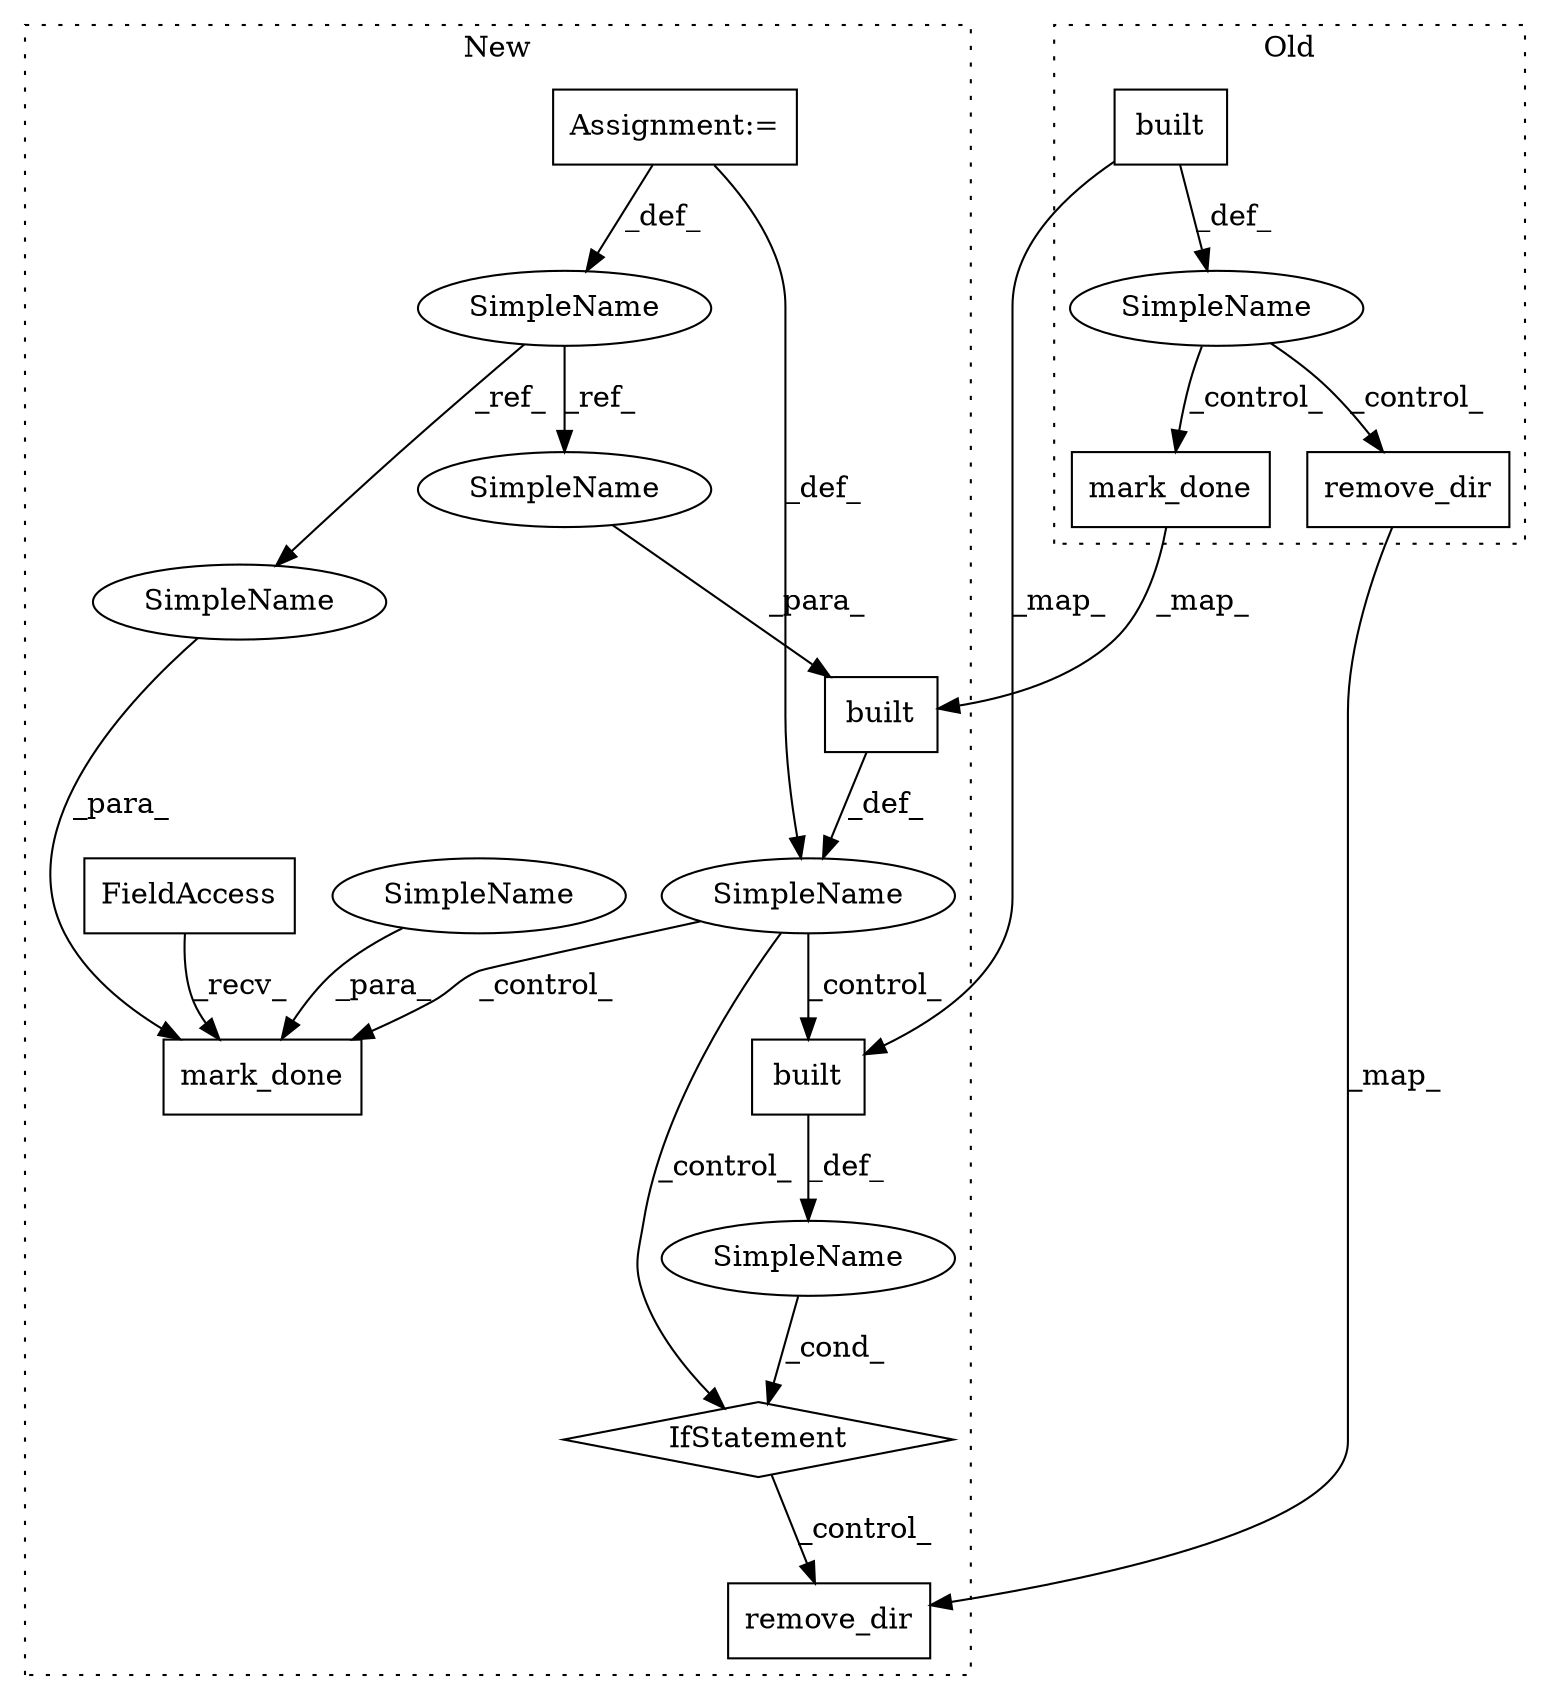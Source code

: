 digraph G {
subgraph cluster0 {
1 [label="built" a="32" s="343,354" l="6,1" shape="box"];
5 [label="mark_done" a="32" s="756,771" l="10,1" shape="box"];
6 [label="remove_dir" a="32" s="437,453" l="11,1" shape="box"];
13 [label="SimpleName" a="42" s="" l="" shape="ellipse"];
label = "Old";
style="dotted";
}
subgraph cluster1 {
2 [label="built" a="32" s="485,496" l="6,1" shape="box"];
3 [label="IfStatement" a="25" s="458,497" l="4,2" shape="diamond"];
4 [label="built" a="32" s="379,398" l="6,1" shape="box"];
7 [label="remove_dir" a="32" s="532,548" l="11,1" shape="box"];
8 [label="mark_done" a="32" s="859,882" l="10,1" shape="box"];
9 [label="FieldAccess" a="22" s="836" l="6" shape="box"];
10 [label="SimpleName" a="42" s="" l="" shape="ellipse"];
11 [label="SimpleName" a="42" s="" l="" shape="ellipse"];
12 [label="SimpleName" a="42" s="333" l="7" shape="ellipse"];
14 [label="Assignment:=" a="7" s="340" l="1" shape="box"];
15 [label="SimpleName" a="42" s="869" l="5" shape="ellipse"];
16 [label="SimpleName" a="42" s="875" l="7" shape="ellipse"];
17 [label="SimpleName" a="42" s="391" l="7" shape="ellipse"];
label = "New";
style="dotted";
}
1 -> 13 [label="_def_"];
1 -> 2 [label="_map_"];
2 -> 11 [label="_def_"];
3 -> 7 [label="_control_"];
4 -> 10 [label="_def_"];
5 -> 4 [label="_map_"];
6 -> 7 [label="_map_"];
9 -> 8 [label="_recv_"];
10 -> 3 [label="_control_"];
10 -> 2 [label="_control_"];
10 -> 8 [label="_control_"];
11 -> 3 [label="_cond_"];
12 -> 17 [label="_ref_"];
12 -> 16 [label="_ref_"];
13 -> 5 [label="_control_"];
13 -> 6 [label="_control_"];
14 -> 10 [label="_def_"];
14 -> 12 [label="_def_"];
15 -> 8 [label="_para_"];
16 -> 8 [label="_para_"];
17 -> 4 [label="_para_"];
}